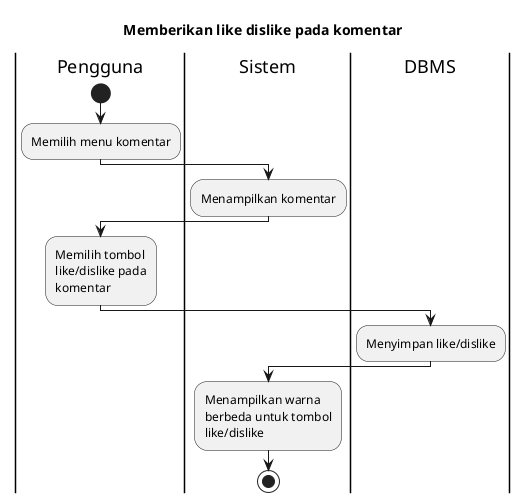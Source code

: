 @startuml UC-MAP-016 - Memberikan like dislike pada komentar
skinparam wrapWidth 140

title Memberikan like dislike pada komentar
 
|Pengguna|
start
:Memilih menu komentar;

|Sistem|
:Menampilkan komentar;

|Pengguna|
:Memilih tombol like/dislike pada komentar;

|DBMS|
:Menyimpan like/dislike;

|Sistem|
:Menampilkan warna berbeda untuk tombol like/dislike;

stop

@enduml